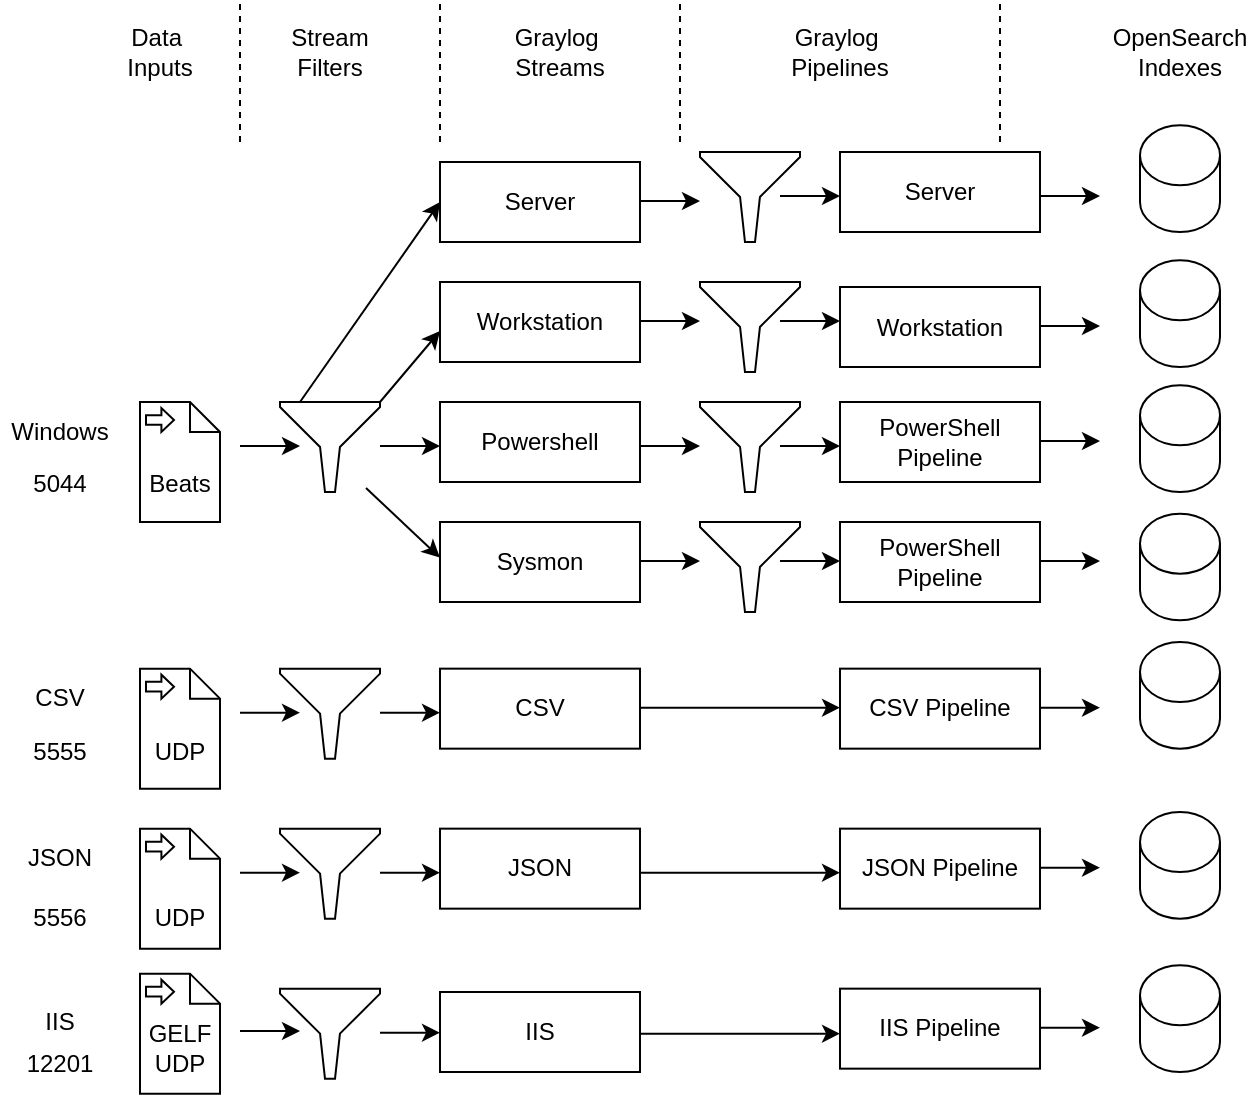 <mxfile version="24.4.13" type="device">
  <diagram name="Page-1" id="p6KRbC_HjFGBbyENMxyc">
    <mxGraphModel dx="1434" dy="780" grid="1" gridSize="10" guides="1" tooltips="1" connect="1" arrows="1" fold="1" page="1" pageScale="1" pageWidth="827" pageHeight="1169" math="0" shadow="0">
      <root>
        <mxCell id="0" />
        <mxCell id="1" parent="0" />
        <mxCell id="Ccg2hkv3WtTaM1A1_1Fw-1" value="" style="shape=mxgraph.bpmn.data;labelPosition=center;verticalLabelPosition=bottom;align=center;verticalAlign=top;size=15;html=1;bpmnTransferType=input;" parent="1" vertex="1">
          <mxGeometry x="190" y="280" width="40" height="60" as="geometry" />
        </mxCell>
        <mxCell id="Ccg2hkv3WtTaM1A1_1Fw-2" value="Windows" style="text;html=1;align=center;verticalAlign=middle;whiteSpace=wrap;rounded=0;" parent="1" vertex="1">
          <mxGeometry x="120" y="280" width="60" height="30" as="geometry" />
        </mxCell>
        <mxCell id="Ccg2hkv3WtTaM1A1_1Fw-3" value="" style="shape=mxgraph.bpmn.data;labelPosition=center;verticalLabelPosition=bottom;align=center;verticalAlign=top;size=15;html=1;bpmnTransferType=input;" parent="1" vertex="1">
          <mxGeometry x="190" y="413.33" width="40" height="60" as="geometry" />
        </mxCell>
        <mxCell id="Ccg2hkv3WtTaM1A1_1Fw-4" value="" style="shape=mxgraph.bpmn.data;labelPosition=center;verticalLabelPosition=bottom;align=center;verticalAlign=top;size=15;html=1;bpmnTransferType=input;" parent="1" vertex="1">
          <mxGeometry x="190" y="493.33" width="40" height="60" as="geometry" />
        </mxCell>
        <mxCell id="Ccg2hkv3WtTaM1A1_1Fw-5" value="" style="shape=mxgraph.bpmn.data;labelPosition=center;verticalLabelPosition=bottom;align=center;verticalAlign=top;size=15;html=1;bpmnTransferType=input;" parent="1" vertex="1">
          <mxGeometry x="190" y="565.83" width="40" height="60" as="geometry" />
        </mxCell>
        <mxCell id="Ccg2hkv3WtTaM1A1_1Fw-6" value="CSV" style="text;html=1;align=center;verticalAlign=middle;whiteSpace=wrap;rounded=0;" parent="1" vertex="1">
          <mxGeometry x="120" y="413.33" width="60" height="30" as="geometry" />
        </mxCell>
        <mxCell id="Ccg2hkv3WtTaM1A1_1Fw-7" value="JSON" style="text;html=1;align=center;verticalAlign=middle;whiteSpace=wrap;rounded=0;" parent="1" vertex="1">
          <mxGeometry x="120" y="493.33" width="60" height="30" as="geometry" />
        </mxCell>
        <mxCell id="Ccg2hkv3WtTaM1A1_1Fw-8" value="IIS" style="text;html=1;align=center;verticalAlign=middle;whiteSpace=wrap;rounded=0;" parent="1" vertex="1">
          <mxGeometry x="120" y="575" width="60" height="30" as="geometry" />
        </mxCell>
        <mxCell id="Ccg2hkv3WtTaM1A1_1Fw-9" value="Data&amp;nbsp;&lt;div&gt;Inputs&lt;/div&gt;" style="text;html=1;align=center;verticalAlign=middle;whiteSpace=wrap;rounded=0;" parent="1" vertex="1">
          <mxGeometry x="170" y="90" width="60" height="30" as="geometry" />
        </mxCell>
        <mxCell id="Ccg2hkv3WtTaM1A1_1Fw-11" value="" style="shape=cylinder3;whiteSpace=wrap;html=1;boundedLbl=1;backgroundOutline=1;size=15;" parent="1" vertex="1">
          <mxGeometry x="690" y="400.0" width="40" height="53.33" as="geometry" />
        </mxCell>
        <mxCell id="Ccg2hkv3WtTaM1A1_1Fw-12" value="OpenSearch Indexes" style="text;html=1;align=center;verticalAlign=middle;whiteSpace=wrap;rounded=0;" parent="1" vertex="1">
          <mxGeometry x="680" y="90" width="60" height="30" as="geometry" />
        </mxCell>
        <mxCell id="Ccg2hkv3WtTaM1A1_1Fw-13" value="" style="sketch=0;aspect=fixed;pointerEvents=1;shadow=0;dashed=0;html=1;strokeColor=default;labelPosition=center;verticalLabelPosition=bottom;verticalAlign=top;align=center;fillColor=none;shape=mxgraph.mscae.enterprise.filter" parent="1" vertex="1">
          <mxGeometry x="260" y="280" width="50" height="45" as="geometry" />
        </mxCell>
        <mxCell id="Ccg2hkv3WtTaM1A1_1Fw-17" value="Powershell" style="rounded=0;whiteSpace=wrap;html=1;" parent="1" vertex="1">
          <mxGeometry x="340" y="280" width="100" height="40" as="geometry" />
        </mxCell>
        <mxCell id="Ccg2hkv3WtTaM1A1_1Fw-18" value="" style="sketch=0;aspect=fixed;pointerEvents=1;shadow=0;dashed=0;html=1;strokeColor=default;labelPosition=center;verticalLabelPosition=bottom;verticalAlign=top;align=center;fillColor=none;shape=mxgraph.mscae.enterprise.filter" parent="1" vertex="1">
          <mxGeometry x="260" y="493.33" width="50" height="45" as="geometry" />
        </mxCell>
        <mxCell id="Ccg2hkv3WtTaM1A1_1Fw-19" value="" style="sketch=0;aspect=fixed;pointerEvents=1;shadow=0;dashed=0;html=1;strokeColor=default;labelPosition=center;verticalLabelPosition=bottom;verticalAlign=top;align=center;fillColor=none;shape=mxgraph.mscae.enterprise.filter" parent="1" vertex="1">
          <mxGeometry x="260" y="413.33" width="50" height="45" as="geometry" />
        </mxCell>
        <mxCell id="Ccg2hkv3WtTaM1A1_1Fw-20" value="" style="sketch=0;aspect=fixed;pointerEvents=1;shadow=0;dashed=0;html=1;strokeColor=default;labelPosition=center;verticalLabelPosition=bottom;verticalAlign=top;align=center;fillColor=none;shape=mxgraph.mscae.enterprise.filter" parent="1" vertex="1">
          <mxGeometry x="260" y="573.33" width="50" height="45" as="geometry" />
        </mxCell>
        <mxCell id="Ccg2hkv3WtTaM1A1_1Fw-22" value="Server" style="rounded=0;whiteSpace=wrap;html=1;" parent="1" vertex="1">
          <mxGeometry x="340" y="160" width="100" height="40" as="geometry" />
        </mxCell>
        <mxCell id="Ccg2hkv3WtTaM1A1_1Fw-23" value="Workstation" style="rounded=0;whiteSpace=wrap;html=1;" parent="1" vertex="1">
          <mxGeometry x="340" y="220" width="100" height="40" as="geometry" />
        </mxCell>
        <mxCell id="Ccg2hkv3WtTaM1A1_1Fw-25" value="CSV" style="rounded=0;whiteSpace=wrap;html=1;" parent="1" vertex="1">
          <mxGeometry x="340" y="413.33" width="100" height="40" as="geometry" />
        </mxCell>
        <mxCell id="Ccg2hkv3WtTaM1A1_1Fw-26" value="JSON" style="rounded=0;whiteSpace=wrap;html=1;" parent="1" vertex="1">
          <mxGeometry x="340" y="493.33" width="100" height="40" as="geometry" />
        </mxCell>
        <mxCell id="Ccg2hkv3WtTaM1A1_1Fw-27" value="IIS" style="rounded=0;whiteSpace=wrap;html=1;" parent="1" vertex="1">
          <mxGeometry x="340" y="575" width="100" height="40" as="geometry" />
        </mxCell>
        <mxCell id="Ccg2hkv3WtTaM1A1_1Fw-28" value="" style="endArrow=classic;html=1;rounded=0;" parent="1" edge="1">
          <mxGeometry width="50" height="50" relative="1" as="geometry">
            <mxPoint x="240" y="302" as="sourcePoint" />
            <mxPoint x="270" y="302" as="targetPoint" />
          </mxGeometry>
        </mxCell>
        <mxCell id="Ccg2hkv3WtTaM1A1_1Fw-29" value="" style="endArrow=classic;html=1;rounded=0;" parent="1" edge="1">
          <mxGeometry width="50" height="50" relative="1" as="geometry">
            <mxPoint x="240" y="435.33" as="sourcePoint" />
            <mxPoint x="270" y="435.33" as="targetPoint" />
          </mxGeometry>
        </mxCell>
        <mxCell id="Ccg2hkv3WtTaM1A1_1Fw-30" value="" style="endArrow=classic;html=1;rounded=0;" parent="1" edge="1">
          <mxGeometry width="50" height="50" relative="1" as="geometry">
            <mxPoint x="240" y="515.33" as="sourcePoint" />
            <mxPoint x="270" y="515.33" as="targetPoint" />
          </mxGeometry>
        </mxCell>
        <mxCell id="Ccg2hkv3WtTaM1A1_1Fw-31" value="" style="endArrow=classic;html=1;rounded=0;" parent="1" edge="1">
          <mxGeometry width="50" height="50" relative="1" as="geometry">
            <mxPoint x="240" y="594.5" as="sourcePoint" />
            <mxPoint x="270" y="594.5" as="targetPoint" />
          </mxGeometry>
        </mxCell>
        <mxCell id="Ccg2hkv3WtTaM1A1_1Fw-32" value="" style="endArrow=classic;html=1;rounded=0;" parent="1" edge="1">
          <mxGeometry width="50" height="50" relative="1" as="geometry">
            <mxPoint x="310" y="302" as="sourcePoint" />
            <mxPoint x="340" y="302" as="targetPoint" />
          </mxGeometry>
        </mxCell>
        <mxCell id="Ccg2hkv3WtTaM1A1_1Fw-33" value="" style="endArrow=classic;html=1;rounded=0;" parent="1" edge="1">
          <mxGeometry width="50" height="50" relative="1" as="geometry">
            <mxPoint x="310" y="435.33" as="sourcePoint" />
            <mxPoint x="340" y="435.33" as="targetPoint" />
          </mxGeometry>
        </mxCell>
        <mxCell id="Ccg2hkv3WtTaM1A1_1Fw-34" value="" style="endArrow=classic;html=1;rounded=0;" parent="1" edge="1">
          <mxGeometry width="50" height="50" relative="1" as="geometry">
            <mxPoint x="310" y="515.33" as="sourcePoint" />
            <mxPoint x="340" y="515.33" as="targetPoint" />
          </mxGeometry>
        </mxCell>
        <mxCell id="Ccg2hkv3WtTaM1A1_1Fw-35" value="" style="endArrow=classic;html=1;rounded=0;" parent="1" edge="1">
          <mxGeometry width="50" height="50" relative="1" as="geometry">
            <mxPoint x="310" y="595.33" as="sourcePoint" />
            <mxPoint x="340" y="595.33" as="targetPoint" />
          </mxGeometry>
        </mxCell>
        <mxCell id="Ccg2hkv3WtTaM1A1_1Fw-36" value="" style="endArrow=classic;html=1;rounded=0;entryX=0;entryY=0.5;entryDx=0;entryDy=0;" parent="1" target="Ccg2hkv3WtTaM1A1_1Fw-22" edge="1">
          <mxGeometry width="50" height="50" relative="1" as="geometry">
            <mxPoint x="270" y="280" as="sourcePoint" />
            <mxPoint x="320" y="189.5" as="targetPoint" />
          </mxGeometry>
        </mxCell>
        <mxCell id="Ccg2hkv3WtTaM1A1_1Fw-37" value="" style="endArrow=classic;html=1;rounded=0;exitX=1;exitY=0;exitDx=0;exitDy=0;exitPerimeter=0;" parent="1" source="Ccg2hkv3WtTaM1A1_1Fw-13" edge="1">
          <mxGeometry width="50" height="50" relative="1" as="geometry">
            <mxPoint x="310" y="244.5" as="sourcePoint" />
            <mxPoint x="340" y="244.5" as="targetPoint" />
          </mxGeometry>
        </mxCell>
        <mxCell id="Ccg2hkv3WtTaM1A1_1Fw-38" value="" style="endArrow=classic;html=1;rounded=0;" parent="1" edge="1">
          <mxGeometry width="50" height="50" relative="1" as="geometry">
            <mxPoint x="640" y="432.83" as="sourcePoint" />
            <mxPoint x="670" y="432.83" as="targetPoint" />
          </mxGeometry>
        </mxCell>
        <mxCell id="Ccg2hkv3WtTaM1A1_1Fw-39" value="" style="endArrow=classic;html=1;rounded=0;" parent="1" edge="1">
          <mxGeometry width="50" height="50" relative="1" as="geometry">
            <mxPoint x="640" y="512.83" as="sourcePoint" />
            <mxPoint x="670" y="512.83" as="targetPoint" />
          </mxGeometry>
        </mxCell>
        <mxCell id="Ccg2hkv3WtTaM1A1_1Fw-40" value="" style="endArrow=classic;html=1;rounded=0;" parent="1" edge="1">
          <mxGeometry width="50" height="50" relative="1" as="geometry">
            <mxPoint x="640" y="592.83" as="sourcePoint" />
            <mxPoint x="670" y="592.83" as="targetPoint" />
          </mxGeometry>
        </mxCell>
        <mxCell id="Ccg2hkv3WtTaM1A1_1Fw-41" value="" style="endArrow=classic;html=1;rounded=0;" parent="1" edge="1">
          <mxGeometry width="50" height="50" relative="1" as="geometry">
            <mxPoint x="440" y="302" as="sourcePoint" />
            <mxPoint x="470" y="302" as="targetPoint" />
          </mxGeometry>
        </mxCell>
        <mxCell id="Ccg2hkv3WtTaM1A1_1Fw-42" value="" style="endArrow=classic;html=1;rounded=0;" parent="1" edge="1">
          <mxGeometry width="50" height="50" relative="1" as="geometry">
            <mxPoint x="440" y="239.5" as="sourcePoint" />
            <mxPoint x="470" y="239.5" as="targetPoint" />
          </mxGeometry>
        </mxCell>
        <mxCell id="Ccg2hkv3WtTaM1A1_1Fw-43" value="" style="endArrow=classic;html=1;rounded=0;" parent="1" edge="1">
          <mxGeometry width="50" height="50" relative="1" as="geometry">
            <mxPoint x="440" y="179.5" as="sourcePoint" />
            <mxPoint x="470" y="179.5" as="targetPoint" />
          </mxGeometry>
        </mxCell>
        <mxCell id="Ccg2hkv3WtTaM1A1_1Fw-45" value="Stream Filters" style="text;html=1;align=center;verticalAlign=middle;whiteSpace=wrap;rounded=0;" parent="1" vertex="1">
          <mxGeometry x="255" y="90" width="60" height="30" as="geometry" />
        </mxCell>
        <mxCell id="Ccg2hkv3WtTaM1A1_1Fw-46" value="Graylog&amp;nbsp;&lt;div&gt;Streams&lt;/div&gt;" style="text;html=1;align=center;verticalAlign=middle;whiteSpace=wrap;rounded=0;" parent="1" vertex="1">
          <mxGeometry x="370" y="90" width="60" height="30" as="geometry" />
        </mxCell>
        <mxCell id="Ccg2hkv3WtTaM1A1_1Fw-47" value="JSON Pipeline" style="rounded=0;whiteSpace=wrap;html=1;" parent="1" vertex="1">
          <mxGeometry x="540" y="493.33" width="100" height="40" as="geometry" />
        </mxCell>
        <mxCell id="Ccg2hkv3WtTaM1A1_1Fw-48" value="CSV Pipeline" style="rounded=0;whiteSpace=wrap;html=1;" parent="1" vertex="1">
          <mxGeometry x="540" y="413.33" width="100" height="40" as="geometry" />
        </mxCell>
        <mxCell id="Ccg2hkv3WtTaM1A1_1Fw-49" value="PowerShell Pipeline" style="rounded=0;whiteSpace=wrap;html=1;" parent="1" vertex="1">
          <mxGeometry x="540" y="280" width="100" height="40" as="geometry" />
        </mxCell>
        <mxCell id="Ccg2hkv3WtTaM1A1_1Fw-50" value="Workstation" style="rounded=0;whiteSpace=wrap;html=1;" parent="1" vertex="1">
          <mxGeometry x="540" y="222.5" width="100" height="40" as="geometry" />
        </mxCell>
        <mxCell id="Ccg2hkv3WtTaM1A1_1Fw-51" value="Server" style="rounded=0;whiteSpace=wrap;html=1;" parent="1" vertex="1">
          <mxGeometry x="540" y="155" width="100" height="40" as="geometry" />
        </mxCell>
        <mxCell id="Ccg2hkv3WtTaM1A1_1Fw-52" value="Graylog&amp;nbsp;&lt;div&gt;Pipelines&lt;/div&gt;" style="text;html=1;align=center;verticalAlign=middle;whiteSpace=wrap;rounded=0;" parent="1" vertex="1">
          <mxGeometry x="510" y="90" width="60" height="30" as="geometry" />
        </mxCell>
        <mxCell id="Ccg2hkv3WtTaM1A1_1Fw-53" value="" style="sketch=0;aspect=fixed;pointerEvents=1;shadow=0;dashed=0;html=1;strokeColor=default;labelPosition=center;verticalLabelPosition=bottom;verticalAlign=top;align=center;fillColor=none;shape=mxgraph.mscae.enterprise.filter" parent="1" vertex="1">
          <mxGeometry x="470" y="155" width="50" height="45" as="geometry" />
        </mxCell>
        <mxCell id="Ccg2hkv3WtTaM1A1_1Fw-55" value="" style="sketch=0;aspect=fixed;pointerEvents=1;shadow=0;dashed=0;html=1;strokeColor=default;labelPosition=center;verticalLabelPosition=bottom;verticalAlign=top;align=center;fillColor=none;shape=mxgraph.mscae.enterprise.filter" parent="1" vertex="1">
          <mxGeometry x="470" y="220" width="50" height="45" as="geometry" />
        </mxCell>
        <mxCell id="Ccg2hkv3WtTaM1A1_1Fw-56" value="" style="sketch=0;aspect=fixed;pointerEvents=1;shadow=0;dashed=0;html=1;strokeColor=default;labelPosition=center;verticalLabelPosition=bottom;verticalAlign=top;align=center;fillColor=none;shape=mxgraph.mscae.enterprise.filter" parent="1" vertex="1">
          <mxGeometry x="470" y="280" width="50" height="45" as="geometry" />
        </mxCell>
        <mxCell id="Ccg2hkv3WtTaM1A1_1Fw-57" value="" style="endArrow=classic;html=1;rounded=0;" parent="1" edge="1">
          <mxGeometry width="50" height="50" relative="1" as="geometry">
            <mxPoint x="510" y="177" as="sourcePoint" />
            <mxPoint x="540" y="177" as="targetPoint" />
          </mxGeometry>
        </mxCell>
        <mxCell id="Ccg2hkv3WtTaM1A1_1Fw-58" value="" style="endArrow=classic;html=1;rounded=0;" parent="1" edge="1">
          <mxGeometry width="50" height="50" relative="1" as="geometry">
            <mxPoint x="510" y="239.5" as="sourcePoint" />
            <mxPoint x="540" y="239.5" as="targetPoint" />
          </mxGeometry>
        </mxCell>
        <mxCell id="Ccg2hkv3WtTaM1A1_1Fw-59" value="" style="endArrow=classic;html=1;rounded=0;" parent="1" edge="1">
          <mxGeometry width="50" height="50" relative="1" as="geometry">
            <mxPoint x="510" y="302" as="sourcePoint" />
            <mxPoint x="540" y="302" as="targetPoint" />
          </mxGeometry>
        </mxCell>
        <mxCell id="Ccg2hkv3WtTaM1A1_1Fw-60" value="" style="shape=cylinder3;whiteSpace=wrap;html=1;boundedLbl=1;backgroundOutline=1;size=15;" parent="1" vertex="1">
          <mxGeometry x="690" y="141.67" width="40" height="53.33" as="geometry" />
        </mxCell>
        <mxCell id="Ccg2hkv3WtTaM1A1_1Fw-61" value="" style="shape=cylinder3;whiteSpace=wrap;html=1;boundedLbl=1;backgroundOutline=1;size=15;" parent="1" vertex="1">
          <mxGeometry x="690" y="209.17" width="40" height="53.33" as="geometry" />
        </mxCell>
        <mxCell id="Ccg2hkv3WtTaM1A1_1Fw-62" value="" style="shape=cylinder3;whiteSpace=wrap;html=1;boundedLbl=1;backgroundOutline=1;size=15;" parent="1" vertex="1">
          <mxGeometry x="690" y="271.67" width="40" height="53.33" as="geometry" />
        </mxCell>
        <mxCell id="Ccg2hkv3WtTaM1A1_1Fw-63" value="" style="shape=cylinder3;whiteSpace=wrap;html=1;boundedLbl=1;backgroundOutline=1;size=15;" parent="1" vertex="1">
          <mxGeometry x="690" y="485" width="40" height="53.33" as="geometry" />
        </mxCell>
        <mxCell id="Ccg2hkv3WtTaM1A1_1Fw-64" value="" style="shape=cylinder3;whiteSpace=wrap;html=1;boundedLbl=1;backgroundOutline=1;size=15;" parent="1" vertex="1">
          <mxGeometry x="690" y="561.66" width="40" height="53.33" as="geometry" />
        </mxCell>
        <mxCell id="Ccg2hkv3WtTaM1A1_1Fw-65" value="IIS Pipeline" style="rounded=0;whiteSpace=wrap;html=1;" parent="1" vertex="1">
          <mxGeometry x="540" y="573.33" width="100" height="40" as="geometry" />
        </mxCell>
        <mxCell id="Ccg2hkv3WtTaM1A1_1Fw-66" value="" style="endArrow=classic;html=1;rounded=0;" parent="1" edge="1">
          <mxGeometry width="50" height="50" relative="1" as="geometry">
            <mxPoint x="640" y="177" as="sourcePoint" />
            <mxPoint x="670" y="177" as="targetPoint" />
          </mxGeometry>
        </mxCell>
        <mxCell id="Ccg2hkv3WtTaM1A1_1Fw-67" value="" style="endArrow=classic;html=1;rounded=0;" parent="1" edge="1">
          <mxGeometry width="50" height="50" relative="1" as="geometry">
            <mxPoint x="640" y="242" as="sourcePoint" />
            <mxPoint x="670" y="242" as="targetPoint" />
          </mxGeometry>
        </mxCell>
        <mxCell id="Ccg2hkv3WtTaM1A1_1Fw-68" value="" style="endArrow=classic;html=1;rounded=0;" parent="1" edge="1">
          <mxGeometry width="50" height="50" relative="1" as="geometry">
            <mxPoint x="640" y="299.5" as="sourcePoint" />
            <mxPoint x="670" y="299.5" as="targetPoint" />
          </mxGeometry>
        </mxCell>
        <mxCell id="Ccg2hkv3WtTaM1A1_1Fw-70" value="" style="endArrow=classic;html=1;rounded=0;exitX=1;exitY=0.5;exitDx=0;exitDy=0;" parent="1" edge="1">
          <mxGeometry width="50" height="50" relative="1" as="geometry">
            <mxPoint x="440" y="595.83" as="sourcePoint" />
            <mxPoint x="540" y="595.83" as="targetPoint" />
          </mxGeometry>
        </mxCell>
        <mxCell id="Ccg2hkv3WtTaM1A1_1Fw-71" value="" style="endArrow=classic;html=1;rounded=0;exitX=1;exitY=0.5;exitDx=0;exitDy=0;" parent="1" edge="1">
          <mxGeometry width="50" height="50" relative="1" as="geometry">
            <mxPoint x="440" y="515.33" as="sourcePoint" />
            <mxPoint x="540" y="515.33" as="targetPoint" />
          </mxGeometry>
        </mxCell>
        <mxCell id="Ccg2hkv3WtTaM1A1_1Fw-72" value="" style="endArrow=none;dashed=1;html=1;rounded=0;" parent="1" edge="1">
          <mxGeometry width="50" height="50" relative="1" as="geometry">
            <mxPoint x="240" y="150" as="sourcePoint" />
            <mxPoint x="240" y="80" as="targetPoint" />
          </mxGeometry>
        </mxCell>
        <mxCell id="Ccg2hkv3WtTaM1A1_1Fw-73" value="" style="endArrow=none;dashed=1;html=1;rounded=0;" parent="1" edge="1">
          <mxGeometry width="50" height="50" relative="1" as="geometry">
            <mxPoint x="340" y="150" as="sourcePoint" />
            <mxPoint x="340" y="80" as="targetPoint" />
          </mxGeometry>
        </mxCell>
        <mxCell id="Ccg2hkv3WtTaM1A1_1Fw-74" value="" style="endArrow=none;dashed=1;html=1;rounded=0;" parent="1" edge="1">
          <mxGeometry width="50" height="50" relative="1" as="geometry">
            <mxPoint x="460" y="150" as="sourcePoint" />
            <mxPoint x="460" y="80" as="targetPoint" />
          </mxGeometry>
        </mxCell>
        <mxCell id="Ccg2hkv3WtTaM1A1_1Fw-75" value="" style="endArrow=none;dashed=1;html=1;rounded=0;" parent="1" edge="1">
          <mxGeometry width="50" height="50" relative="1" as="geometry">
            <mxPoint x="620" y="150" as="sourcePoint" />
            <mxPoint x="620" y="80" as="targetPoint" />
          </mxGeometry>
        </mxCell>
        <mxCell id="Ccg2hkv3WtTaM1A1_1Fw-76" value="Sysmon" style="rounded=0;whiteSpace=wrap;html=1;" parent="1" vertex="1">
          <mxGeometry x="340" y="340" width="100" height="40" as="geometry" />
        </mxCell>
        <mxCell id="Ccg2hkv3WtTaM1A1_1Fw-77" value="" style="endArrow=classic;html=1;rounded=0;" parent="1" edge="1">
          <mxGeometry width="50" height="50" relative="1" as="geometry">
            <mxPoint x="640" y="359.5" as="sourcePoint" />
            <mxPoint x="670" y="359.5" as="targetPoint" />
          </mxGeometry>
        </mxCell>
        <mxCell id="Ccg2hkv3WtTaM1A1_1Fw-78" value="" style="endArrow=classic;html=1;rounded=0;" parent="1" edge="1">
          <mxGeometry width="50" height="50" relative="1" as="geometry">
            <mxPoint x="510" y="359.5" as="sourcePoint" />
            <mxPoint x="540" y="359.5" as="targetPoint" />
          </mxGeometry>
        </mxCell>
        <mxCell id="Ccg2hkv3WtTaM1A1_1Fw-79" value="" style="endArrow=classic;html=1;rounded=0;" parent="1" edge="1">
          <mxGeometry width="50" height="50" relative="1" as="geometry">
            <mxPoint x="440" y="359.5" as="sourcePoint" />
            <mxPoint x="470" y="359.5" as="targetPoint" />
          </mxGeometry>
        </mxCell>
        <mxCell id="Ccg2hkv3WtTaM1A1_1Fw-80" value="" style="sketch=0;aspect=fixed;pointerEvents=1;shadow=0;dashed=0;html=1;strokeColor=default;labelPosition=center;verticalLabelPosition=bottom;verticalAlign=top;align=center;fillColor=none;shape=mxgraph.mscae.enterprise.filter" parent="1" vertex="1">
          <mxGeometry x="470" y="340" width="50" height="45" as="geometry" />
        </mxCell>
        <mxCell id="Ccg2hkv3WtTaM1A1_1Fw-81" value="PowerShell Pipeline" style="rounded=0;whiteSpace=wrap;html=1;" parent="1" vertex="1">
          <mxGeometry x="540" y="340" width="100" height="40" as="geometry" />
        </mxCell>
        <mxCell id="Ccg2hkv3WtTaM1A1_1Fw-82" value="" style="shape=cylinder3;whiteSpace=wrap;html=1;boundedLbl=1;backgroundOutline=1;size=15;" parent="1" vertex="1">
          <mxGeometry x="690" y="335.84" width="40" height="53.33" as="geometry" />
        </mxCell>
        <mxCell id="Ccg2hkv3WtTaM1A1_1Fw-84" value="" style="endArrow=classic;html=1;rounded=0;exitX=0.86;exitY=0.956;exitDx=0;exitDy=0;exitPerimeter=0;" parent="1" source="Ccg2hkv3WtTaM1A1_1Fw-13" edge="1">
          <mxGeometry width="50" height="50" relative="1" as="geometry">
            <mxPoint x="310" y="393.33" as="sourcePoint" />
            <mxPoint x="340" y="357.83" as="targetPoint" />
          </mxGeometry>
        </mxCell>
        <mxCell id="HjNkovpJlCnIFAd6VzJb-1" value="Beats" style="text;html=1;align=center;verticalAlign=middle;whiteSpace=wrap;rounded=0;" vertex="1" parent="1">
          <mxGeometry x="180" y="305.84" width="60" height="30" as="geometry" />
        </mxCell>
        <mxCell id="HjNkovpJlCnIFAd6VzJb-2" value="5044" style="text;html=1;align=center;verticalAlign=middle;whiteSpace=wrap;rounded=0;" vertex="1" parent="1">
          <mxGeometry x="120" y="305.84" width="60" height="30" as="geometry" />
        </mxCell>
        <mxCell id="HjNkovpJlCnIFAd6VzJb-3" value="UDP" style="text;html=1;align=center;verticalAlign=middle;whiteSpace=wrap;rounded=0;" vertex="1" parent="1">
          <mxGeometry x="180" y="440.0" width="60" height="30" as="geometry" />
        </mxCell>
        <mxCell id="HjNkovpJlCnIFAd6VzJb-4" value="GELF&lt;div&gt;UDP&lt;/div&gt;" style="text;html=1;align=center;verticalAlign=middle;whiteSpace=wrap;rounded=0;" vertex="1" parent="1">
          <mxGeometry x="180" y="588.33" width="60" height="30" as="geometry" />
        </mxCell>
        <mxCell id="HjNkovpJlCnIFAd6VzJb-5" value="UDP" style="text;html=1;align=center;verticalAlign=middle;whiteSpace=wrap;rounded=0;" vertex="1" parent="1">
          <mxGeometry x="180" y="523.33" width="60" height="30" as="geometry" />
        </mxCell>
        <mxCell id="HjNkovpJlCnIFAd6VzJb-6" value="12201" style="text;html=1;align=center;verticalAlign=middle;whiteSpace=wrap;rounded=0;" vertex="1" parent="1">
          <mxGeometry x="120" y="595.83" width="60" height="30" as="geometry" />
        </mxCell>
        <mxCell id="HjNkovpJlCnIFAd6VzJb-7" value="5555" style="text;html=1;align=center;verticalAlign=middle;whiteSpace=wrap;rounded=0;" vertex="1" parent="1">
          <mxGeometry x="120" y="440" width="60" height="30" as="geometry" />
        </mxCell>
        <mxCell id="HjNkovpJlCnIFAd6VzJb-8" value="5556" style="text;html=1;align=center;verticalAlign=middle;whiteSpace=wrap;rounded=0;" vertex="1" parent="1">
          <mxGeometry x="120" y="523.33" width="60" height="30" as="geometry" />
        </mxCell>
        <mxCell id="HjNkovpJlCnIFAd6VzJb-9" value="" style="endArrow=classic;html=1;rounded=0;exitX=1;exitY=0.5;exitDx=0;exitDy=0;" edge="1" parent="1">
          <mxGeometry width="50" height="50" relative="1" as="geometry">
            <mxPoint x="440" y="432.83" as="sourcePoint" />
            <mxPoint x="540" y="432.83" as="targetPoint" />
          </mxGeometry>
        </mxCell>
      </root>
    </mxGraphModel>
  </diagram>
</mxfile>
